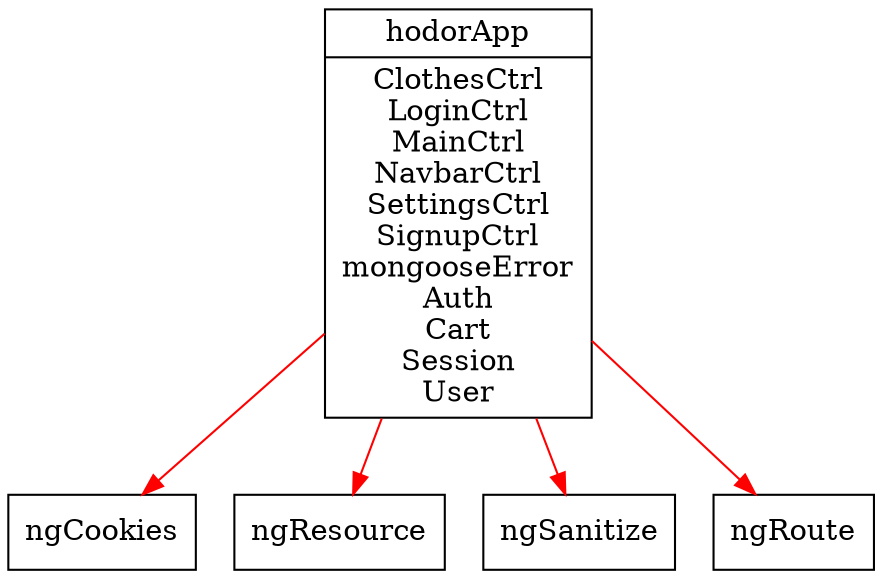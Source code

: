 digraph dependencies{
  node[shape="record"]
  "hodorApp"[label="{hodorApp|ClothesCtrl\nLoginCtrl\nMainCtrl\nNavbarCtrl\nSettingsCtrl\nSignupCtrl\nmongooseError\nAuth\nCart\nSession\nUser}"] 


  "hodorApp" -> "ngCookies"  [color="red"]
  "hodorApp" -> "ngResource"  [color="red"]
  "hodorApp" -> "ngSanitize"  [color="red"]
  "hodorApp" -> "ngRoute"  [color="red"]
 }